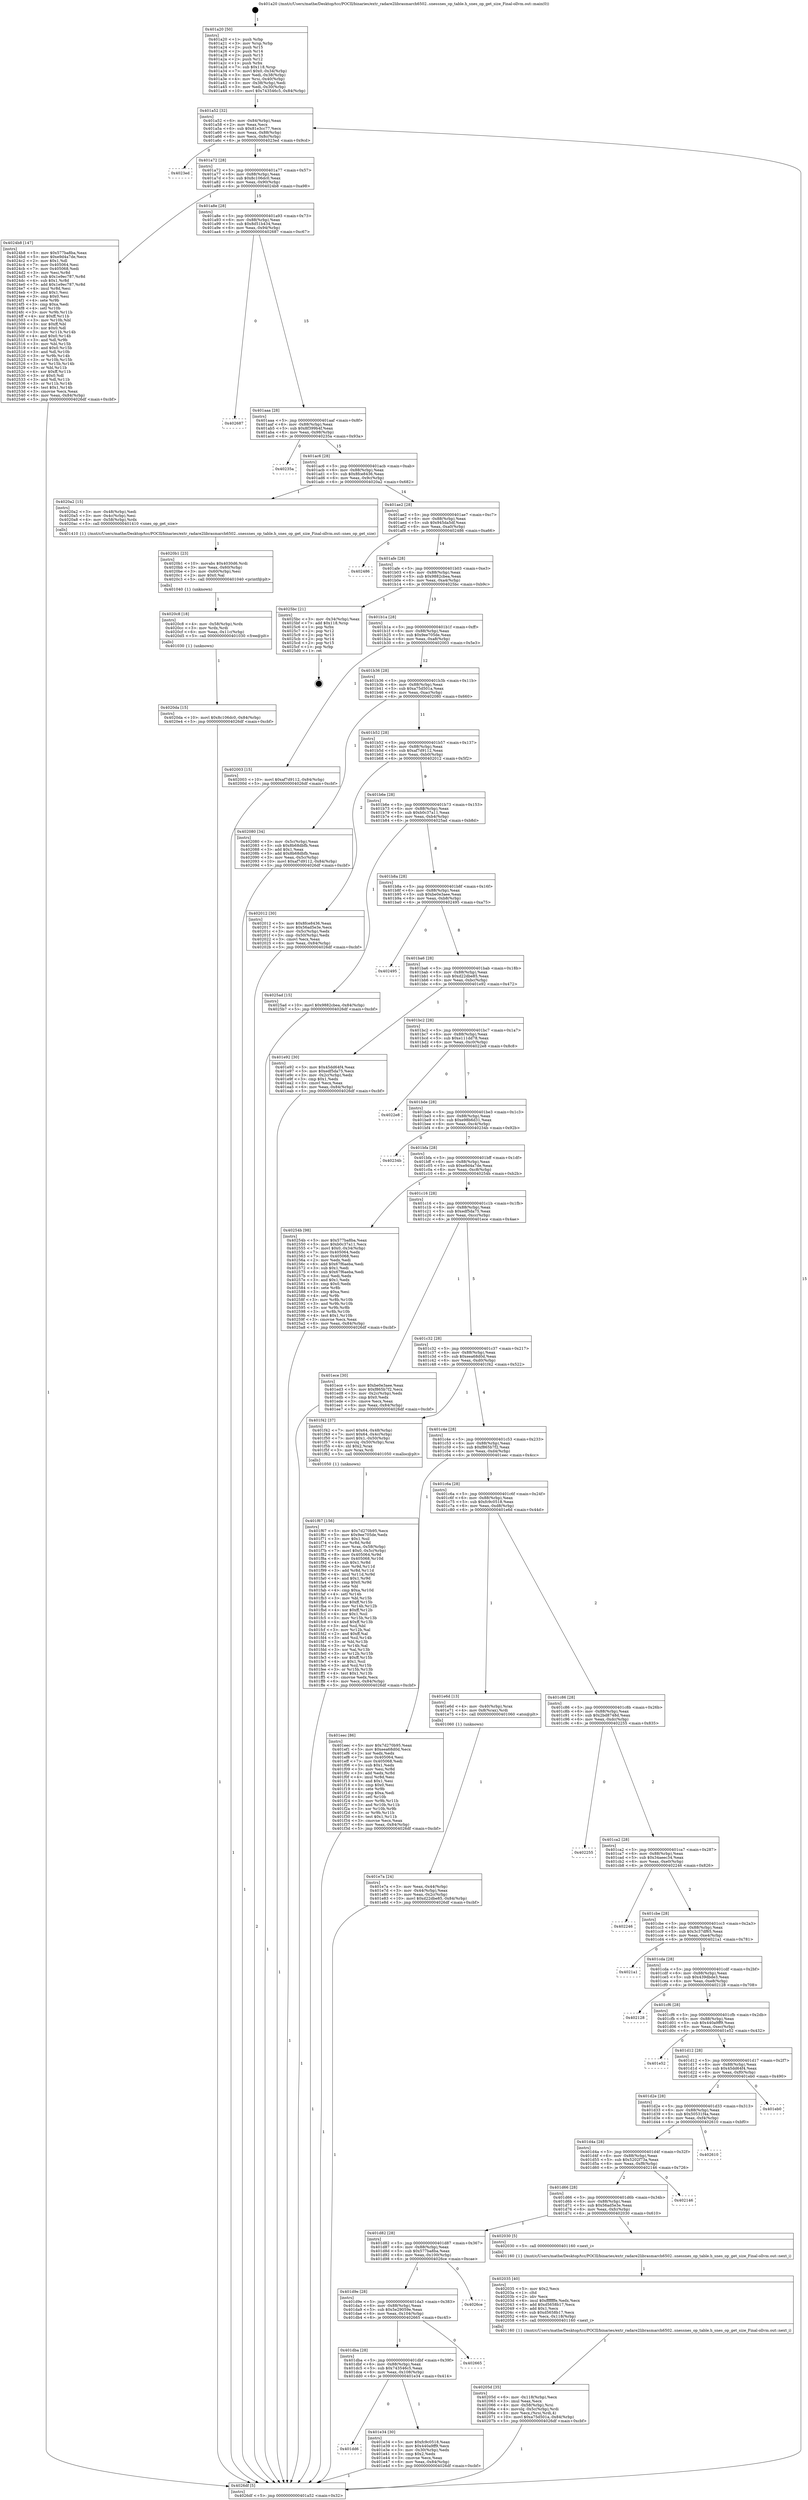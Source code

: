 digraph "0x401a20" {
  label = "0x401a20 (/mnt/c/Users/mathe/Desktop/tcc/POCII/binaries/extr_radare2librasmarch6502..snessnes_op_table.h_snes_op_get_size_Final-ollvm.out::main(0))"
  labelloc = "t"
  node[shape=record]

  Entry [label="",width=0.3,height=0.3,shape=circle,fillcolor=black,style=filled]
  "0x401a52" [label="{
     0x401a52 [32]\l
     | [instrs]\l
     &nbsp;&nbsp;0x401a52 \<+6\>: mov -0x84(%rbp),%eax\l
     &nbsp;&nbsp;0x401a58 \<+2\>: mov %eax,%ecx\l
     &nbsp;&nbsp;0x401a5a \<+6\>: sub $0x81e3cc77,%ecx\l
     &nbsp;&nbsp;0x401a60 \<+6\>: mov %eax,-0x88(%rbp)\l
     &nbsp;&nbsp;0x401a66 \<+6\>: mov %ecx,-0x8c(%rbp)\l
     &nbsp;&nbsp;0x401a6c \<+6\>: je 00000000004023ed \<main+0x9cd\>\l
  }"]
  "0x4023ed" [label="{
     0x4023ed\l
  }", style=dashed]
  "0x401a72" [label="{
     0x401a72 [28]\l
     | [instrs]\l
     &nbsp;&nbsp;0x401a72 \<+5\>: jmp 0000000000401a77 \<main+0x57\>\l
     &nbsp;&nbsp;0x401a77 \<+6\>: mov -0x88(%rbp),%eax\l
     &nbsp;&nbsp;0x401a7d \<+5\>: sub $0x8c106dc0,%eax\l
     &nbsp;&nbsp;0x401a82 \<+6\>: mov %eax,-0x90(%rbp)\l
     &nbsp;&nbsp;0x401a88 \<+6\>: je 00000000004024b8 \<main+0xa98\>\l
  }"]
  Exit [label="",width=0.3,height=0.3,shape=circle,fillcolor=black,style=filled,peripheries=2]
  "0x4024b8" [label="{
     0x4024b8 [147]\l
     | [instrs]\l
     &nbsp;&nbsp;0x4024b8 \<+5\>: mov $0x577ba8ba,%eax\l
     &nbsp;&nbsp;0x4024bd \<+5\>: mov $0xe9d4a7de,%ecx\l
     &nbsp;&nbsp;0x4024c2 \<+2\>: mov $0x1,%dl\l
     &nbsp;&nbsp;0x4024c4 \<+7\>: mov 0x405064,%esi\l
     &nbsp;&nbsp;0x4024cb \<+7\>: mov 0x405068,%edi\l
     &nbsp;&nbsp;0x4024d2 \<+3\>: mov %esi,%r8d\l
     &nbsp;&nbsp;0x4024d5 \<+7\>: sub $0x1e9ec787,%r8d\l
     &nbsp;&nbsp;0x4024dc \<+4\>: sub $0x1,%r8d\l
     &nbsp;&nbsp;0x4024e0 \<+7\>: add $0x1e9ec787,%r8d\l
     &nbsp;&nbsp;0x4024e7 \<+4\>: imul %r8d,%esi\l
     &nbsp;&nbsp;0x4024eb \<+3\>: and $0x1,%esi\l
     &nbsp;&nbsp;0x4024ee \<+3\>: cmp $0x0,%esi\l
     &nbsp;&nbsp;0x4024f1 \<+4\>: sete %r9b\l
     &nbsp;&nbsp;0x4024f5 \<+3\>: cmp $0xa,%edi\l
     &nbsp;&nbsp;0x4024f8 \<+4\>: setl %r10b\l
     &nbsp;&nbsp;0x4024fc \<+3\>: mov %r9b,%r11b\l
     &nbsp;&nbsp;0x4024ff \<+4\>: xor $0xff,%r11b\l
     &nbsp;&nbsp;0x402503 \<+3\>: mov %r10b,%bl\l
     &nbsp;&nbsp;0x402506 \<+3\>: xor $0xff,%bl\l
     &nbsp;&nbsp;0x402509 \<+3\>: xor $0x0,%dl\l
     &nbsp;&nbsp;0x40250c \<+3\>: mov %r11b,%r14b\l
     &nbsp;&nbsp;0x40250f \<+4\>: and $0x0,%r14b\l
     &nbsp;&nbsp;0x402513 \<+3\>: and %dl,%r9b\l
     &nbsp;&nbsp;0x402516 \<+3\>: mov %bl,%r15b\l
     &nbsp;&nbsp;0x402519 \<+4\>: and $0x0,%r15b\l
     &nbsp;&nbsp;0x40251d \<+3\>: and %dl,%r10b\l
     &nbsp;&nbsp;0x402520 \<+3\>: or %r9b,%r14b\l
     &nbsp;&nbsp;0x402523 \<+3\>: or %r10b,%r15b\l
     &nbsp;&nbsp;0x402526 \<+3\>: xor %r15b,%r14b\l
     &nbsp;&nbsp;0x402529 \<+3\>: or %bl,%r11b\l
     &nbsp;&nbsp;0x40252c \<+4\>: xor $0xff,%r11b\l
     &nbsp;&nbsp;0x402530 \<+3\>: or $0x0,%dl\l
     &nbsp;&nbsp;0x402533 \<+3\>: and %dl,%r11b\l
     &nbsp;&nbsp;0x402536 \<+3\>: or %r11b,%r14b\l
     &nbsp;&nbsp;0x402539 \<+4\>: test $0x1,%r14b\l
     &nbsp;&nbsp;0x40253d \<+3\>: cmovne %ecx,%eax\l
     &nbsp;&nbsp;0x402540 \<+6\>: mov %eax,-0x84(%rbp)\l
     &nbsp;&nbsp;0x402546 \<+5\>: jmp 00000000004026df \<main+0xcbf\>\l
  }"]
  "0x401a8e" [label="{
     0x401a8e [28]\l
     | [instrs]\l
     &nbsp;&nbsp;0x401a8e \<+5\>: jmp 0000000000401a93 \<main+0x73\>\l
     &nbsp;&nbsp;0x401a93 \<+6\>: mov -0x88(%rbp),%eax\l
     &nbsp;&nbsp;0x401a99 \<+5\>: sub $0x8d51b434,%eax\l
     &nbsp;&nbsp;0x401a9e \<+6\>: mov %eax,-0x94(%rbp)\l
     &nbsp;&nbsp;0x401aa4 \<+6\>: je 0000000000402687 \<main+0xc67\>\l
  }"]
  "0x4020da" [label="{
     0x4020da [15]\l
     | [instrs]\l
     &nbsp;&nbsp;0x4020da \<+10\>: movl $0x8c106dc0,-0x84(%rbp)\l
     &nbsp;&nbsp;0x4020e4 \<+5\>: jmp 00000000004026df \<main+0xcbf\>\l
  }"]
  "0x402687" [label="{
     0x402687\l
  }", style=dashed]
  "0x401aaa" [label="{
     0x401aaa [28]\l
     | [instrs]\l
     &nbsp;&nbsp;0x401aaa \<+5\>: jmp 0000000000401aaf \<main+0x8f\>\l
     &nbsp;&nbsp;0x401aaf \<+6\>: mov -0x88(%rbp),%eax\l
     &nbsp;&nbsp;0x401ab5 \<+5\>: sub $0x8f399b4f,%eax\l
     &nbsp;&nbsp;0x401aba \<+6\>: mov %eax,-0x98(%rbp)\l
     &nbsp;&nbsp;0x401ac0 \<+6\>: je 000000000040235a \<main+0x93a\>\l
  }"]
  "0x4020c8" [label="{
     0x4020c8 [18]\l
     | [instrs]\l
     &nbsp;&nbsp;0x4020c8 \<+4\>: mov -0x58(%rbp),%rdx\l
     &nbsp;&nbsp;0x4020cc \<+3\>: mov %rdx,%rdi\l
     &nbsp;&nbsp;0x4020cf \<+6\>: mov %eax,-0x11c(%rbp)\l
     &nbsp;&nbsp;0x4020d5 \<+5\>: call 0000000000401030 \<free@plt\>\l
     | [calls]\l
     &nbsp;&nbsp;0x401030 \{1\} (unknown)\l
  }"]
  "0x40235a" [label="{
     0x40235a\l
  }", style=dashed]
  "0x401ac6" [label="{
     0x401ac6 [28]\l
     | [instrs]\l
     &nbsp;&nbsp;0x401ac6 \<+5\>: jmp 0000000000401acb \<main+0xab\>\l
     &nbsp;&nbsp;0x401acb \<+6\>: mov -0x88(%rbp),%eax\l
     &nbsp;&nbsp;0x401ad1 \<+5\>: sub $0x8fce8436,%eax\l
     &nbsp;&nbsp;0x401ad6 \<+6\>: mov %eax,-0x9c(%rbp)\l
     &nbsp;&nbsp;0x401adc \<+6\>: je 00000000004020a2 \<main+0x682\>\l
  }"]
  "0x4020b1" [label="{
     0x4020b1 [23]\l
     | [instrs]\l
     &nbsp;&nbsp;0x4020b1 \<+10\>: movabs $0x4030d6,%rdi\l
     &nbsp;&nbsp;0x4020bb \<+3\>: mov %eax,-0x60(%rbp)\l
     &nbsp;&nbsp;0x4020be \<+3\>: mov -0x60(%rbp),%esi\l
     &nbsp;&nbsp;0x4020c1 \<+2\>: mov $0x0,%al\l
     &nbsp;&nbsp;0x4020c3 \<+5\>: call 0000000000401040 \<printf@plt\>\l
     | [calls]\l
     &nbsp;&nbsp;0x401040 \{1\} (unknown)\l
  }"]
  "0x4020a2" [label="{
     0x4020a2 [15]\l
     | [instrs]\l
     &nbsp;&nbsp;0x4020a2 \<+3\>: mov -0x48(%rbp),%edi\l
     &nbsp;&nbsp;0x4020a5 \<+3\>: mov -0x4c(%rbp),%esi\l
     &nbsp;&nbsp;0x4020a8 \<+4\>: mov -0x58(%rbp),%rdx\l
     &nbsp;&nbsp;0x4020ac \<+5\>: call 0000000000401410 \<snes_op_get_size\>\l
     | [calls]\l
     &nbsp;&nbsp;0x401410 \{1\} (/mnt/c/Users/mathe/Desktop/tcc/POCII/binaries/extr_radare2librasmarch6502..snessnes_op_table.h_snes_op_get_size_Final-ollvm.out::snes_op_get_size)\l
  }"]
  "0x401ae2" [label="{
     0x401ae2 [28]\l
     | [instrs]\l
     &nbsp;&nbsp;0x401ae2 \<+5\>: jmp 0000000000401ae7 \<main+0xc7\>\l
     &nbsp;&nbsp;0x401ae7 \<+6\>: mov -0x88(%rbp),%eax\l
     &nbsp;&nbsp;0x401aed \<+5\>: sub $0x945da5df,%eax\l
     &nbsp;&nbsp;0x401af2 \<+6\>: mov %eax,-0xa0(%rbp)\l
     &nbsp;&nbsp;0x401af8 \<+6\>: je 0000000000402486 \<main+0xa66\>\l
  }"]
  "0x40205d" [label="{
     0x40205d [35]\l
     | [instrs]\l
     &nbsp;&nbsp;0x40205d \<+6\>: mov -0x118(%rbp),%ecx\l
     &nbsp;&nbsp;0x402063 \<+3\>: imul %eax,%ecx\l
     &nbsp;&nbsp;0x402066 \<+4\>: mov -0x58(%rbp),%rsi\l
     &nbsp;&nbsp;0x40206a \<+4\>: movslq -0x5c(%rbp),%rdi\l
     &nbsp;&nbsp;0x40206e \<+3\>: mov %ecx,(%rsi,%rdi,4)\l
     &nbsp;&nbsp;0x402071 \<+10\>: movl $0xa75d501a,-0x84(%rbp)\l
     &nbsp;&nbsp;0x40207b \<+5\>: jmp 00000000004026df \<main+0xcbf\>\l
  }"]
  "0x402486" [label="{
     0x402486\l
  }", style=dashed]
  "0x401afe" [label="{
     0x401afe [28]\l
     | [instrs]\l
     &nbsp;&nbsp;0x401afe \<+5\>: jmp 0000000000401b03 \<main+0xe3\>\l
     &nbsp;&nbsp;0x401b03 \<+6\>: mov -0x88(%rbp),%eax\l
     &nbsp;&nbsp;0x401b09 \<+5\>: sub $0x9882cbea,%eax\l
     &nbsp;&nbsp;0x401b0e \<+6\>: mov %eax,-0xa4(%rbp)\l
     &nbsp;&nbsp;0x401b14 \<+6\>: je 00000000004025bc \<main+0xb9c\>\l
  }"]
  "0x402035" [label="{
     0x402035 [40]\l
     | [instrs]\l
     &nbsp;&nbsp;0x402035 \<+5\>: mov $0x2,%ecx\l
     &nbsp;&nbsp;0x40203a \<+1\>: cltd\l
     &nbsp;&nbsp;0x40203b \<+2\>: idiv %ecx\l
     &nbsp;&nbsp;0x40203d \<+6\>: imul $0xfffffffe,%edx,%ecx\l
     &nbsp;&nbsp;0x402043 \<+6\>: add $0xd5658b17,%ecx\l
     &nbsp;&nbsp;0x402049 \<+3\>: add $0x1,%ecx\l
     &nbsp;&nbsp;0x40204c \<+6\>: sub $0xd5658b17,%ecx\l
     &nbsp;&nbsp;0x402052 \<+6\>: mov %ecx,-0x118(%rbp)\l
     &nbsp;&nbsp;0x402058 \<+5\>: call 0000000000401160 \<next_i\>\l
     | [calls]\l
     &nbsp;&nbsp;0x401160 \{1\} (/mnt/c/Users/mathe/Desktop/tcc/POCII/binaries/extr_radare2librasmarch6502..snessnes_op_table.h_snes_op_get_size_Final-ollvm.out::next_i)\l
  }"]
  "0x4025bc" [label="{
     0x4025bc [21]\l
     | [instrs]\l
     &nbsp;&nbsp;0x4025bc \<+3\>: mov -0x34(%rbp),%eax\l
     &nbsp;&nbsp;0x4025bf \<+7\>: add $0x118,%rsp\l
     &nbsp;&nbsp;0x4025c6 \<+1\>: pop %rbx\l
     &nbsp;&nbsp;0x4025c7 \<+2\>: pop %r12\l
     &nbsp;&nbsp;0x4025c9 \<+2\>: pop %r13\l
     &nbsp;&nbsp;0x4025cb \<+2\>: pop %r14\l
     &nbsp;&nbsp;0x4025cd \<+2\>: pop %r15\l
     &nbsp;&nbsp;0x4025cf \<+1\>: pop %rbp\l
     &nbsp;&nbsp;0x4025d0 \<+1\>: ret\l
  }"]
  "0x401b1a" [label="{
     0x401b1a [28]\l
     | [instrs]\l
     &nbsp;&nbsp;0x401b1a \<+5\>: jmp 0000000000401b1f \<main+0xff\>\l
     &nbsp;&nbsp;0x401b1f \<+6\>: mov -0x88(%rbp),%eax\l
     &nbsp;&nbsp;0x401b25 \<+5\>: sub $0x9ee705de,%eax\l
     &nbsp;&nbsp;0x401b2a \<+6\>: mov %eax,-0xa8(%rbp)\l
     &nbsp;&nbsp;0x401b30 \<+6\>: je 0000000000402003 \<main+0x5e3\>\l
  }"]
  "0x401f67" [label="{
     0x401f67 [156]\l
     | [instrs]\l
     &nbsp;&nbsp;0x401f67 \<+5\>: mov $0x7d270b95,%ecx\l
     &nbsp;&nbsp;0x401f6c \<+5\>: mov $0x9ee705de,%edx\l
     &nbsp;&nbsp;0x401f71 \<+3\>: mov $0x1,%sil\l
     &nbsp;&nbsp;0x401f74 \<+3\>: xor %r8d,%r8d\l
     &nbsp;&nbsp;0x401f77 \<+4\>: mov %rax,-0x58(%rbp)\l
     &nbsp;&nbsp;0x401f7b \<+7\>: movl $0x0,-0x5c(%rbp)\l
     &nbsp;&nbsp;0x401f82 \<+8\>: mov 0x405064,%r9d\l
     &nbsp;&nbsp;0x401f8a \<+8\>: mov 0x405068,%r10d\l
     &nbsp;&nbsp;0x401f92 \<+4\>: sub $0x1,%r8d\l
     &nbsp;&nbsp;0x401f96 \<+3\>: mov %r9d,%r11d\l
     &nbsp;&nbsp;0x401f99 \<+3\>: add %r8d,%r11d\l
     &nbsp;&nbsp;0x401f9c \<+4\>: imul %r11d,%r9d\l
     &nbsp;&nbsp;0x401fa0 \<+4\>: and $0x1,%r9d\l
     &nbsp;&nbsp;0x401fa4 \<+4\>: cmp $0x0,%r9d\l
     &nbsp;&nbsp;0x401fa8 \<+3\>: sete %bl\l
     &nbsp;&nbsp;0x401fab \<+4\>: cmp $0xa,%r10d\l
     &nbsp;&nbsp;0x401faf \<+4\>: setl %r14b\l
     &nbsp;&nbsp;0x401fb3 \<+3\>: mov %bl,%r15b\l
     &nbsp;&nbsp;0x401fb6 \<+4\>: xor $0xff,%r15b\l
     &nbsp;&nbsp;0x401fba \<+3\>: mov %r14b,%r12b\l
     &nbsp;&nbsp;0x401fbd \<+4\>: xor $0xff,%r12b\l
     &nbsp;&nbsp;0x401fc1 \<+4\>: xor $0x1,%sil\l
     &nbsp;&nbsp;0x401fc5 \<+3\>: mov %r15b,%r13b\l
     &nbsp;&nbsp;0x401fc8 \<+4\>: and $0xff,%r13b\l
     &nbsp;&nbsp;0x401fcc \<+3\>: and %sil,%bl\l
     &nbsp;&nbsp;0x401fcf \<+3\>: mov %r12b,%al\l
     &nbsp;&nbsp;0x401fd2 \<+2\>: and $0xff,%al\l
     &nbsp;&nbsp;0x401fd4 \<+3\>: and %sil,%r14b\l
     &nbsp;&nbsp;0x401fd7 \<+3\>: or %bl,%r13b\l
     &nbsp;&nbsp;0x401fda \<+3\>: or %r14b,%al\l
     &nbsp;&nbsp;0x401fdd \<+3\>: xor %al,%r13b\l
     &nbsp;&nbsp;0x401fe0 \<+3\>: or %r12b,%r15b\l
     &nbsp;&nbsp;0x401fe3 \<+4\>: xor $0xff,%r15b\l
     &nbsp;&nbsp;0x401fe7 \<+4\>: or $0x1,%sil\l
     &nbsp;&nbsp;0x401feb \<+3\>: and %sil,%r15b\l
     &nbsp;&nbsp;0x401fee \<+3\>: or %r15b,%r13b\l
     &nbsp;&nbsp;0x401ff1 \<+4\>: test $0x1,%r13b\l
     &nbsp;&nbsp;0x401ff5 \<+3\>: cmovne %edx,%ecx\l
     &nbsp;&nbsp;0x401ff8 \<+6\>: mov %ecx,-0x84(%rbp)\l
     &nbsp;&nbsp;0x401ffe \<+5\>: jmp 00000000004026df \<main+0xcbf\>\l
  }"]
  "0x402003" [label="{
     0x402003 [15]\l
     | [instrs]\l
     &nbsp;&nbsp;0x402003 \<+10\>: movl $0xaf7d9112,-0x84(%rbp)\l
     &nbsp;&nbsp;0x40200d \<+5\>: jmp 00000000004026df \<main+0xcbf\>\l
  }"]
  "0x401b36" [label="{
     0x401b36 [28]\l
     | [instrs]\l
     &nbsp;&nbsp;0x401b36 \<+5\>: jmp 0000000000401b3b \<main+0x11b\>\l
     &nbsp;&nbsp;0x401b3b \<+6\>: mov -0x88(%rbp),%eax\l
     &nbsp;&nbsp;0x401b41 \<+5\>: sub $0xa75d501a,%eax\l
     &nbsp;&nbsp;0x401b46 \<+6\>: mov %eax,-0xac(%rbp)\l
     &nbsp;&nbsp;0x401b4c \<+6\>: je 0000000000402080 \<main+0x660\>\l
  }"]
  "0x401e7a" [label="{
     0x401e7a [24]\l
     | [instrs]\l
     &nbsp;&nbsp;0x401e7a \<+3\>: mov %eax,-0x44(%rbp)\l
     &nbsp;&nbsp;0x401e7d \<+3\>: mov -0x44(%rbp),%eax\l
     &nbsp;&nbsp;0x401e80 \<+3\>: mov %eax,-0x2c(%rbp)\l
     &nbsp;&nbsp;0x401e83 \<+10\>: movl $0xd22dbe85,-0x84(%rbp)\l
     &nbsp;&nbsp;0x401e8d \<+5\>: jmp 00000000004026df \<main+0xcbf\>\l
  }"]
  "0x402080" [label="{
     0x402080 [34]\l
     | [instrs]\l
     &nbsp;&nbsp;0x402080 \<+3\>: mov -0x5c(%rbp),%eax\l
     &nbsp;&nbsp;0x402083 \<+5\>: sub $0x8b68dbfb,%eax\l
     &nbsp;&nbsp;0x402088 \<+3\>: add $0x1,%eax\l
     &nbsp;&nbsp;0x40208b \<+5\>: add $0x8b68dbfb,%eax\l
     &nbsp;&nbsp;0x402090 \<+3\>: mov %eax,-0x5c(%rbp)\l
     &nbsp;&nbsp;0x402093 \<+10\>: movl $0xaf7d9112,-0x84(%rbp)\l
     &nbsp;&nbsp;0x40209d \<+5\>: jmp 00000000004026df \<main+0xcbf\>\l
  }"]
  "0x401b52" [label="{
     0x401b52 [28]\l
     | [instrs]\l
     &nbsp;&nbsp;0x401b52 \<+5\>: jmp 0000000000401b57 \<main+0x137\>\l
     &nbsp;&nbsp;0x401b57 \<+6\>: mov -0x88(%rbp),%eax\l
     &nbsp;&nbsp;0x401b5d \<+5\>: sub $0xaf7d9112,%eax\l
     &nbsp;&nbsp;0x401b62 \<+6\>: mov %eax,-0xb0(%rbp)\l
     &nbsp;&nbsp;0x401b68 \<+6\>: je 0000000000402012 \<main+0x5f2\>\l
  }"]
  "0x401a20" [label="{
     0x401a20 [50]\l
     | [instrs]\l
     &nbsp;&nbsp;0x401a20 \<+1\>: push %rbp\l
     &nbsp;&nbsp;0x401a21 \<+3\>: mov %rsp,%rbp\l
     &nbsp;&nbsp;0x401a24 \<+2\>: push %r15\l
     &nbsp;&nbsp;0x401a26 \<+2\>: push %r14\l
     &nbsp;&nbsp;0x401a28 \<+2\>: push %r13\l
     &nbsp;&nbsp;0x401a2a \<+2\>: push %r12\l
     &nbsp;&nbsp;0x401a2c \<+1\>: push %rbx\l
     &nbsp;&nbsp;0x401a2d \<+7\>: sub $0x118,%rsp\l
     &nbsp;&nbsp;0x401a34 \<+7\>: movl $0x0,-0x34(%rbp)\l
     &nbsp;&nbsp;0x401a3b \<+3\>: mov %edi,-0x38(%rbp)\l
     &nbsp;&nbsp;0x401a3e \<+4\>: mov %rsi,-0x40(%rbp)\l
     &nbsp;&nbsp;0x401a42 \<+3\>: mov -0x38(%rbp),%edi\l
     &nbsp;&nbsp;0x401a45 \<+3\>: mov %edi,-0x30(%rbp)\l
     &nbsp;&nbsp;0x401a48 \<+10\>: movl $0x743546c5,-0x84(%rbp)\l
  }"]
  "0x402012" [label="{
     0x402012 [30]\l
     | [instrs]\l
     &nbsp;&nbsp;0x402012 \<+5\>: mov $0x8fce8436,%eax\l
     &nbsp;&nbsp;0x402017 \<+5\>: mov $0x56ad5e3e,%ecx\l
     &nbsp;&nbsp;0x40201c \<+3\>: mov -0x5c(%rbp),%edx\l
     &nbsp;&nbsp;0x40201f \<+3\>: cmp -0x50(%rbp),%edx\l
     &nbsp;&nbsp;0x402022 \<+3\>: cmovl %ecx,%eax\l
     &nbsp;&nbsp;0x402025 \<+6\>: mov %eax,-0x84(%rbp)\l
     &nbsp;&nbsp;0x40202b \<+5\>: jmp 00000000004026df \<main+0xcbf\>\l
  }"]
  "0x401b6e" [label="{
     0x401b6e [28]\l
     | [instrs]\l
     &nbsp;&nbsp;0x401b6e \<+5\>: jmp 0000000000401b73 \<main+0x153\>\l
     &nbsp;&nbsp;0x401b73 \<+6\>: mov -0x88(%rbp),%eax\l
     &nbsp;&nbsp;0x401b79 \<+5\>: sub $0xb0c37a11,%eax\l
     &nbsp;&nbsp;0x401b7e \<+6\>: mov %eax,-0xb4(%rbp)\l
     &nbsp;&nbsp;0x401b84 \<+6\>: je 00000000004025ad \<main+0xb8d\>\l
  }"]
  "0x4026df" [label="{
     0x4026df [5]\l
     | [instrs]\l
     &nbsp;&nbsp;0x4026df \<+5\>: jmp 0000000000401a52 \<main+0x32\>\l
  }"]
  "0x4025ad" [label="{
     0x4025ad [15]\l
     | [instrs]\l
     &nbsp;&nbsp;0x4025ad \<+10\>: movl $0x9882cbea,-0x84(%rbp)\l
     &nbsp;&nbsp;0x4025b7 \<+5\>: jmp 00000000004026df \<main+0xcbf\>\l
  }"]
  "0x401b8a" [label="{
     0x401b8a [28]\l
     | [instrs]\l
     &nbsp;&nbsp;0x401b8a \<+5\>: jmp 0000000000401b8f \<main+0x16f\>\l
     &nbsp;&nbsp;0x401b8f \<+6\>: mov -0x88(%rbp),%eax\l
     &nbsp;&nbsp;0x401b95 \<+5\>: sub $0xbe0e3aee,%eax\l
     &nbsp;&nbsp;0x401b9a \<+6\>: mov %eax,-0xb8(%rbp)\l
     &nbsp;&nbsp;0x401ba0 \<+6\>: je 0000000000402495 \<main+0xa75\>\l
  }"]
  "0x401dd6" [label="{
     0x401dd6\l
  }", style=dashed]
  "0x402495" [label="{
     0x402495\l
  }", style=dashed]
  "0x401ba6" [label="{
     0x401ba6 [28]\l
     | [instrs]\l
     &nbsp;&nbsp;0x401ba6 \<+5\>: jmp 0000000000401bab \<main+0x18b\>\l
     &nbsp;&nbsp;0x401bab \<+6\>: mov -0x88(%rbp),%eax\l
     &nbsp;&nbsp;0x401bb1 \<+5\>: sub $0xd22dbe85,%eax\l
     &nbsp;&nbsp;0x401bb6 \<+6\>: mov %eax,-0xbc(%rbp)\l
     &nbsp;&nbsp;0x401bbc \<+6\>: je 0000000000401e92 \<main+0x472\>\l
  }"]
  "0x401e34" [label="{
     0x401e34 [30]\l
     | [instrs]\l
     &nbsp;&nbsp;0x401e34 \<+5\>: mov $0xfc9c0518,%eax\l
     &nbsp;&nbsp;0x401e39 \<+5\>: mov $0x440a9ff9,%ecx\l
     &nbsp;&nbsp;0x401e3e \<+3\>: mov -0x30(%rbp),%edx\l
     &nbsp;&nbsp;0x401e41 \<+3\>: cmp $0x2,%edx\l
     &nbsp;&nbsp;0x401e44 \<+3\>: cmovne %ecx,%eax\l
     &nbsp;&nbsp;0x401e47 \<+6\>: mov %eax,-0x84(%rbp)\l
     &nbsp;&nbsp;0x401e4d \<+5\>: jmp 00000000004026df \<main+0xcbf\>\l
  }"]
  "0x401e92" [label="{
     0x401e92 [30]\l
     | [instrs]\l
     &nbsp;&nbsp;0x401e92 \<+5\>: mov $0x45dd64f4,%eax\l
     &nbsp;&nbsp;0x401e97 \<+5\>: mov $0xedf5da75,%ecx\l
     &nbsp;&nbsp;0x401e9c \<+3\>: mov -0x2c(%rbp),%edx\l
     &nbsp;&nbsp;0x401e9f \<+3\>: cmp $0x1,%edx\l
     &nbsp;&nbsp;0x401ea2 \<+3\>: cmovl %ecx,%eax\l
     &nbsp;&nbsp;0x401ea5 \<+6\>: mov %eax,-0x84(%rbp)\l
     &nbsp;&nbsp;0x401eab \<+5\>: jmp 00000000004026df \<main+0xcbf\>\l
  }"]
  "0x401bc2" [label="{
     0x401bc2 [28]\l
     | [instrs]\l
     &nbsp;&nbsp;0x401bc2 \<+5\>: jmp 0000000000401bc7 \<main+0x1a7\>\l
     &nbsp;&nbsp;0x401bc7 \<+6\>: mov -0x88(%rbp),%eax\l
     &nbsp;&nbsp;0x401bcd \<+5\>: sub $0xe111dd78,%eax\l
     &nbsp;&nbsp;0x401bd2 \<+6\>: mov %eax,-0xc0(%rbp)\l
     &nbsp;&nbsp;0x401bd8 \<+6\>: je 00000000004022e8 \<main+0x8c8\>\l
  }"]
  "0x401dba" [label="{
     0x401dba [28]\l
     | [instrs]\l
     &nbsp;&nbsp;0x401dba \<+5\>: jmp 0000000000401dbf \<main+0x39f\>\l
     &nbsp;&nbsp;0x401dbf \<+6\>: mov -0x88(%rbp),%eax\l
     &nbsp;&nbsp;0x401dc5 \<+5\>: sub $0x743546c5,%eax\l
     &nbsp;&nbsp;0x401dca \<+6\>: mov %eax,-0x108(%rbp)\l
     &nbsp;&nbsp;0x401dd0 \<+6\>: je 0000000000401e34 \<main+0x414\>\l
  }"]
  "0x4022e8" [label="{
     0x4022e8\l
  }", style=dashed]
  "0x401bde" [label="{
     0x401bde [28]\l
     | [instrs]\l
     &nbsp;&nbsp;0x401bde \<+5\>: jmp 0000000000401be3 \<main+0x1c3\>\l
     &nbsp;&nbsp;0x401be3 \<+6\>: mov -0x88(%rbp),%eax\l
     &nbsp;&nbsp;0x401be9 \<+5\>: sub $0xe98b6d31,%eax\l
     &nbsp;&nbsp;0x401bee \<+6\>: mov %eax,-0xc4(%rbp)\l
     &nbsp;&nbsp;0x401bf4 \<+6\>: je 000000000040234b \<main+0x92b\>\l
  }"]
  "0x402665" [label="{
     0x402665\l
  }", style=dashed]
  "0x40234b" [label="{
     0x40234b\l
  }", style=dashed]
  "0x401bfa" [label="{
     0x401bfa [28]\l
     | [instrs]\l
     &nbsp;&nbsp;0x401bfa \<+5\>: jmp 0000000000401bff \<main+0x1df\>\l
     &nbsp;&nbsp;0x401bff \<+6\>: mov -0x88(%rbp),%eax\l
     &nbsp;&nbsp;0x401c05 \<+5\>: sub $0xe9d4a7de,%eax\l
     &nbsp;&nbsp;0x401c0a \<+6\>: mov %eax,-0xc8(%rbp)\l
     &nbsp;&nbsp;0x401c10 \<+6\>: je 000000000040254b \<main+0xb2b\>\l
  }"]
  "0x401d9e" [label="{
     0x401d9e [28]\l
     | [instrs]\l
     &nbsp;&nbsp;0x401d9e \<+5\>: jmp 0000000000401da3 \<main+0x383\>\l
     &nbsp;&nbsp;0x401da3 \<+6\>: mov -0x88(%rbp),%eax\l
     &nbsp;&nbsp;0x401da9 \<+5\>: sub $0x5e29059e,%eax\l
     &nbsp;&nbsp;0x401dae \<+6\>: mov %eax,-0x104(%rbp)\l
     &nbsp;&nbsp;0x401db4 \<+6\>: je 0000000000402665 \<main+0xc45\>\l
  }"]
  "0x40254b" [label="{
     0x40254b [98]\l
     | [instrs]\l
     &nbsp;&nbsp;0x40254b \<+5\>: mov $0x577ba8ba,%eax\l
     &nbsp;&nbsp;0x402550 \<+5\>: mov $0xb0c37a11,%ecx\l
     &nbsp;&nbsp;0x402555 \<+7\>: movl $0x0,-0x34(%rbp)\l
     &nbsp;&nbsp;0x40255c \<+7\>: mov 0x405064,%edx\l
     &nbsp;&nbsp;0x402563 \<+7\>: mov 0x405068,%esi\l
     &nbsp;&nbsp;0x40256a \<+2\>: mov %edx,%edi\l
     &nbsp;&nbsp;0x40256c \<+6\>: add $0x67f6aeba,%edi\l
     &nbsp;&nbsp;0x402572 \<+3\>: sub $0x1,%edi\l
     &nbsp;&nbsp;0x402575 \<+6\>: sub $0x67f6aeba,%edi\l
     &nbsp;&nbsp;0x40257b \<+3\>: imul %edi,%edx\l
     &nbsp;&nbsp;0x40257e \<+3\>: and $0x1,%edx\l
     &nbsp;&nbsp;0x402581 \<+3\>: cmp $0x0,%edx\l
     &nbsp;&nbsp;0x402584 \<+4\>: sete %r8b\l
     &nbsp;&nbsp;0x402588 \<+3\>: cmp $0xa,%esi\l
     &nbsp;&nbsp;0x40258b \<+4\>: setl %r9b\l
     &nbsp;&nbsp;0x40258f \<+3\>: mov %r8b,%r10b\l
     &nbsp;&nbsp;0x402592 \<+3\>: and %r9b,%r10b\l
     &nbsp;&nbsp;0x402595 \<+3\>: xor %r9b,%r8b\l
     &nbsp;&nbsp;0x402598 \<+3\>: or %r8b,%r10b\l
     &nbsp;&nbsp;0x40259b \<+4\>: test $0x1,%r10b\l
     &nbsp;&nbsp;0x40259f \<+3\>: cmovne %ecx,%eax\l
     &nbsp;&nbsp;0x4025a2 \<+6\>: mov %eax,-0x84(%rbp)\l
     &nbsp;&nbsp;0x4025a8 \<+5\>: jmp 00000000004026df \<main+0xcbf\>\l
  }"]
  "0x401c16" [label="{
     0x401c16 [28]\l
     | [instrs]\l
     &nbsp;&nbsp;0x401c16 \<+5\>: jmp 0000000000401c1b \<main+0x1fb\>\l
     &nbsp;&nbsp;0x401c1b \<+6\>: mov -0x88(%rbp),%eax\l
     &nbsp;&nbsp;0x401c21 \<+5\>: sub $0xedf5da75,%eax\l
     &nbsp;&nbsp;0x401c26 \<+6\>: mov %eax,-0xcc(%rbp)\l
     &nbsp;&nbsp;0x401c2c \<+6\>: je 0000000000401ece \<main+0x4ae\>\l
  }"]
  "0x4026ce" [label="{
     0x4026ce\l
  }", style=dashed]
  "0x401ece" [label="{
     0x401ece [30]\l
     | [instrs]\l
     &nbsp;&nbsp;0x401ece \<+5\>: mov $0xbe0e3aee,%eax\l
     &nbsp;&nbsp;0x401ed3 \<+5\>: mov $0xf865b7f2,%ecx\l
     &nbsp;&nbsp;0x401ed8 \<+3\>: mov -0x2c(%rbp),%edx\l
     &nbsp;&nbsp;0x401edb \<+3\>: cmp $0x0,%edx\l
     &nbsp;&nbsp;0x401ede \<+3\>: cmove %ecx,%eax\l
     &nbsp;&nbsp;0x401ee1 \<+6\>: mov %eax,-0x84(%rbp)\l
     &nbsp;&nbsp;0x401ee7 \<+5\>: jmp 00000000004026df \<main+0xcbf\>\l
  }"]
  "0x401c32" [label="{
     0x401c32 [28]\l
     | [instrs]\l
     &nbsp;&nbsp;0x401c32 \<+5\>: jmp 0000000000401c37 \<main+0x217\>\l
     &nbsp;&nbsp;0x401c37 \<+6\>: mov -0x88(%rbp),%eax\l
     &nbsp;&nbsp;0x401c3d \<+5\>: sub $0xeea68d0d,%eax\l
     &nbsp;&nbsp;0x401c42 \<+6\>: mov %eax,-0xd0(%rbp)\l
     &nbsp;&nbsp;0x401c48 \<+6\>: je 0000000000401f42 \<main+0x522\>\l
  }"]
  "0x401d82" [label="{
     0x401d82 [28]\l
     | [instrs]\l
     &nbsp;&nbsp;0x401d82 \<+5\>: jmp 0000000000401d87 \<main+0x367\>\l
     &nbsp;&nbsp;0x401d87 \<+6\>: mov -0x88(%rbp),%eax\l
     &nbsp;&nbsp;0x401d8d \<+5\>: sub $0x577ba8ba,%eax\l
     &nbsp;&nbsp;0x401d92 \<+6\>: mov %eax,-0x100(%rbp)\l
     &nbsp;&nbsp;0x401d98 \<+6\>: je 00000000004026ce \<main+0xcae\>\l
  }"]
  "0x401f42" [label="{
     0x401f42 [37]\l
     | [instrs]\l
     &nbsp;&nbsp;0x401f42 \<+7\>: movl $0x64,-0x48(%rbp)\l
     &nbsp;&nbsp;0x401f49 \<+7\>: movl $0x64,-0x4c(%rbp)\l
     &nbsp;&nbsp;0x401f50 \<+7\>: movl $0x1,-0x50(%rbp)\l
     &nbsp;&nbsp;0x401f57 \<+4\>: movslq -0x50(%rbp),%rax\l
     &nbsp;&nbsp;0x401f5b \<+4\>: shl $0x2,%rax\l
     &nbsp;&nbsp;0x401f5f \<+3\>: mov %rax,%rdi\l
     &nbsp;&nbsp;0x401f62 \<+5\>: call 0000000000401050 \<malloc@plt\>\l
     | [calls]\l
     &nbsp;&nbsp;0x401050 \{1\} (unknown)\l
  }"]
  "0x401c4e" [label="{
     0x401c4e [28]\l
     | [instrs]\l
     &nbsp;&nbsp;0x401c4e \<+5\>: jmp 0000000000401c53 \<main+0x233\>\l
     &nbsp;&nbsp;0x401c53 \<+6\>: mov -0x88(%rbp),%eax\l
     &nbsp;&nbsp;0x401c59 \<+5\>: sub $0xf865b7f2,%eax\l
     &nbsp;&nbsp;0x401c5e \<+6\>: mov %eax,-0xd4(%rbp)\l
     &nbsp;&nbsp;0x401c64 \<+6\>: je 0000000000401eec \<main+0x4cc\>\l
  }"]
  "0x402030" [label="{
     0x402030 [5]\l
     | [instrs]\l
     &nbsp;&nbsp;0x402030 \<+5\>: call 0000000000401160 \<next_i\>\l
     | [calls]\l
     &nbsp;&nbsp;0x401160 \{1\} (/mnt/c/Users/mathe/Desktop/tcc/POCII/binaries/extr_radare2librasmarch6502..snessnes_op_table.h_snes_op_get_size_Final-ollvm.out::next_i)\l
  }"]
  "0x401eec" [label="{
     0x401eec [86]\l
     | [instrs]\l
     &nbsp;&nbsp;0x401eec \<+5\>: mov $0x7d270b95,%eax\l
     &nbsp;&nbsp;0x401ef1 \<+5\>: mov $0xeea68d0d,%ecx\l
     &nbsp;&nbsp;0x401ef6 \<+2\>: xor %edx,%edx\l
     &nbsp;&nbsp;0x401ef8 \<+7\>: mov 0x405064,%esi\l
     &nbsp;&nbsp;0x401eff \<+7\>: mov 0x405068,%edi\l
     &nbsp;&nbsp;0x401f06 \<+3\>: sub $0x1,%edx\l
     &nbsp;&nbsp;0x401f09 \<+3\>: mov %esi,%r8d\l
     &nbsp;&nbsp;0x401f0c \<+3\>: add %edx,%r8d\l
     &nbsp;&nbsp;0x401f0f \<+4\>: imul %r8d,%esi\l
     &nbsp;&nbsp;0x401f13 \<+3\>: and $0x1,%esi\l
     &nbsp;&nbsp;0x401f16 \<+3\>: cmp $0x0,%esi\l
     &nbsp;&nbsp;0x401f19 \<+4\>: sete %r9b\l
     &nbsp;&nbsp;0x401f1d \<+3\>: cmp $0xa,%edi\l
     &nbsp;&nbsp;0x401f20 \<+4\>: setl %r10b\l
     &nbsp;&nbsp;0x401f24 \<+3\>: mov %r9b,%r11b\l
     &nbsp;&nbsp;0x401f27 \<+3\>: and %r10b,%r11b\l
     &nbsp;&nbsp;0x401f2a \<+3\>: xor %r10b,%r9b\l
     &nbsp;&nbsp;0x401f2d \<+3\>: or %r9b,%r11b\l
     &nbsp;&nbsp;0x401f30 \<+4\>: test $0x1,%r11b\l
     &nbsp;&nbsp;0x401f34 \<+3\>: cmovne %ecx,%eax\l
     &nbsp;&nbsp;0x401f37 \<+6\>: mov %eax,-0x84(%rbp)\l
     &nbsp;&nbsp;0x401f3d \<+5\>: jmp 00000000004026df \<main+0xcbf\>\l
  }"]
  "0x401c6a" [label="{
     0x401c6a [28]\l
     | [instrs]\l
     &nbsp;&nbsp;0x401c6a \<+5\>: jmp 0000000000401c6f \<main+0x24f\>\l
     &nbsp;&nbsp;0x401c6f \<+6\>: mov -0x88(%rbp),%eax\l
     &nbsp;&nbsp;0x401c75 \<+5\>: sub $0xfc9c0518,%eax\l
     &nbsp;&nbsp;0x401c7a \<+6\>: mov %eax,-0xd8(%rbp)\l
     &nbsp;&nbsp;0x401c80 \<+6\>: je 0000000000401e6d \<main+0x44d\>\l
  }"]
  "0x401d66" [label="{
     0x401d66 [28]\l
     | [instrs]\l
     &nbsp;&nbsp;0x401d66 \<+5\>: jmp 0000000000401d6b \<main+0x34b\>\l
     &nbsp;&nbsp;0x401d6b \<+6\>: mov -0x88(%rbp),%eax\l
     &nbsp;&nbsp;0x401d71 \<+5\>: sub $0x56ad5e3e,%eax\l
     &nbsp;&nbsp;0x401d76 \<+6\>: mov %eax,-0xfc(%rbp)\l
     &nbsp;&nbsp;0x401d7c \<+6\>: je 0000000000402030 \<main+0x610\>\l
  }"]
  "0x401e6d" [label="{
     0x401e6d [13]\l
     | [instrs]\l
     &nbsp;&nbsp;0x401e6d \<+4\>: mov -0x40(%rbp),%rax\l
     &nbsp;&nbsp;0x401e71 \<+4\>: mov 0x8(%rax),%rdi\l
     &nbsp;&nbsp;0x401e75 \<+5\>: call 0000000000401060 \<atoi@plt\>\l
     | [calls]\l
     &nbsp;&nbsp;0x401060 \{1\} (unknown)\l
  }"]
  "0x401c86" [label="{
     0x401c86 [28]\l
     | [instrs]\l
     &nbsp;&nbsp;0x401c86 \<+5\>: jmp 0000000000401c8b \<main+0x26b\>\l
     &nbsp;&nbsp;0x401c8b \<+6\>: mov -0x88(%rbp),%eax\l
     &nbsp;&nbsp;0x401c91 \<+5\>: sub $0x2bd8748d,%eax\l
     &nbsp;&nbsp;0x401c96 \<+6\>: mov %eax,-0xdc(%rbp)\l
     &nbsp;&nbsp;0x401c9c \<+6\>: je 0000000000402255 \<main+0x835\>\l
  }"]
  "0x402146" [label="{
     0x402146\l
  }", style=dashed]
  "0x402255" [label="{
     0x402255\l
  }", style=dashed]
  "0x401ca2" [label="{
     0x401ca2 [28]\l
     | [instrs]\l
     &nbsp;&nbsp;0x401ca2 \<+5\>: jmp 0000000000401ca7 \<main+0x287\>\l
     &nbsp;&nbsp;0x401ca7 \<+6\>: mov -0x88(%rbp),%eax\l
     &nbsp;&nbsp;0x401cad \<+5\>: sub $0x34aeec34,%eax\l
     &nbsp;&nbsp;0x401cb2 \<+6\>: mov %eax,-0xe0(%rbp)\l
     &nbsp;&nbsp;0x401cb8 \<+6\>: je 0000000000402246 \<main+0x826\>\l
  }"]
  "0x401d4a" [label="{
     0x401d4a [28]\l
     | [instrs]\l
     &nbsp;&nbsp;0x401d4a \<+5\>: jmp 0000000000401d4f \<main+0x32f\>\l
     &nbsp;&nbsp;0x401d4f \<+6\>: mov -0x88(%rbp),%eax\l
     &nbsp;&nbsp;0x401d55 \<+5\>: sub $0x5202f73a,%eax\l
     &nbsp;&nbsp;0x401d5a \<+6\>: mov %eax,-0xf8(%rbp)\l
     &nbsp;&nbsp;0x401d60 \<+6\>: je 0000000000402146 \<main+0x726\>\l
  }"]
  "0x402246" [label="{
     0x402246\l
  }", style=dashed]
  "0x401cbe" [label="{
     0x401cbe [28]\l
     | [instrs]\l
     &nbsp;&nbsp;0x401cbe \<+5\>: jmp 0000000000401cc3 \<main+0x2a3\>\l
     &nbsp;&nbsp;0x401cc3 \<+6\>: mov -0x88(%rbp),%eax\l
     &nbsp;&nbsp;0x401cc9 \<+5\>: sub $0x3c37df65,%eax\l
     &nbsp;&nbsp;0x401cce \<+6\>: mov %eax,-0xe4(%rbp)\l
     &nbsp;&nbsp;0x401cd4 \<+6\>: je 00000000004021a1 \<main+0x781\>\l
  }"]
  "0x402610" [label="{
     0x402610\l
  }", style=dashed]
  "0x4021a1" [label="{
     0x4021a1\l
  }", style=dashed]
  "0x401cda" [label="{
     0x401cda [28]\l
     | [instrs]\l
     &nbsp;&nbsp;0x401cda \<+5\>: jmp 0000000000401cdf \<main+0x2bf\>\l
     &nbsp;&nbsp;0x401cdf \<+6\>: mov -0x88(%rbp),%eax\l
     &nbsp;&nbsp;0x401ce5 \<+5\>: sub $0x439dbde3,%eax\l
     &nbsp;&nbsp;0x401cea \<+6\>: mov %eax,-0xe8(%rbp)\l
     &nbsp;&nbsp;0x401cf0 \<+6\>: je 0000000000402128 \<main+0x708\>\l
  }"]
  "0x401d2e" [label="{
     0x401d2e [28]\l
     | [instrs]\l
     &nbsp;&nbsp;0x401d2e \<+5\>: jmp 0000000000401d33 \<main+0x313\>\l
     &nbsp;&nbsp;0x401d33 \<+6\>: mov -0x88(%rbp),%eax\l
     &nbsp;&nbsp;0x401d39 \<+5\>: sub $0x50531f4a,%eax\l
     &nbsp;&nbsp;0x401d3e \<+6\>: mov %eax,-0xf4(%rbp)\l
     &nbsp;&nbsp;0x401d44 \<+6\>: je 0000000000402610 \<main+0xbf0\>\l
  }"]
  "0x402128" [label="{
     0x402128\l
  }", style=dashed]
  "0x401cf6" [label="{
     0x401cf6 [28]\l
     | [instrs]\l
     &nbsp;&nbsp;0x401cf6 \<+5\>: jmp 0000000000401cfb \<main+0x2db\>\l
     &nbsp;&nbsp;0x401cfb \<+6\>: mov -0x88(%rbp),%eax\l
     &nbsp;&nbsp;0x401d01 \<+5\>: sub $0x440a9ff9,%eax\l
     &nbsp;&nbsp;0x401d06 \<+6\>: mov %eax,-0xec(%rbp)\l
     &nbsp;&nbsp;0x401d0c \<+6\>: je 0000000000401e52 \<main+0x432\>\l
  }"]
  "0x401eb0" [label="{
     0x401eb0\l
  }", style=dashed]
  "0x401e52" [label="{
     0x401e52\l
  }", style=dashed]
  "0x401d12" [label="{
     0x401d12 [28]\l
     | [instrs]\l
     &nbsp;&nbsp;0x401d12 \<+5\>: jmp 0000000000401d17 \<main+0x2f7\>\l
     &nbsp;&nbsp;0x401d17 \<+6\>: mov -0x88(%rbp),%eax\l
     &nbsp;&nbsp;0x401d1d \<+5\>: sub $0x45dd64f4,%eax\l
     &nbsp;&nbsp;0x401d22 \<+6\>: mov %eax,-0xf0(%rbp)\l
     &nbsp;&nbsp;0x401d28 \<+6\>: je 0000000000401eb0 \<main+0x490\>\l
  }"]
  Entry -> "0x401a20" [label=" 1"]
  "0x401a52" -> "0x4023ed" [label=" 0"]
  "0x401a52" -> "0x401a72" [label=" 16"]
  "0x4025bc" -> Exit [label=" 1"]
  "0x401a72" -> "0x4024b8" [label=" 1"]
  "0x401a72" -> "0x401a8e" [label=" 15"]
  "0x4025ad" -> "0x4026df" [label=" 1"]
  "0x401a8e" -> "0x402687" [label=" 0"]
  "0x401a8e" -> "0x401aaa" [label=" 15"]
  "0x40254b" -> "0x4026df" [label=" 1"]
  "0x401aaa" -> "0x40235a" [label=" 0"]
  "0x401aaa" -> "0x401ac6" [label=" 15"]
  "0x4024b8" -> "0x4026df" [label=" 1"]
  "0x401ac6" -> "0x4020a2" [label=" 1"]
  "0x401ac6" -> "0x401ae2" [label=" 14"]
  "0x4020da" -> "0x4026df" [label=" 1"]
  "0x401ae2" -> "0x402486" [label=" 0"]
  "0x401ae2" -> "0x401afe" [label=" 14"]
  "0x4020c8" -> "0x4020da" [label=" 1"]
  "0x401afe" -> "0x4025bc" [label=" 1"]
  "0x401afe" -> "0x401b1a" [label=" 13"]
  "0x4020b1" -> "0x4020c8" [label=" 1"]
  "0x401b1a" -> "0x402003" [label=" 1"]
  "0x401b1a" -> "0x401b36" [label=" 12"]
  "0x4020a2" -> "0x4020b1" [label=" 1"]
  "0x401b36" -> "0x402080" [label=" 1"]
  "0x401b36" -> "0x401b52" [label=" 11"]
  "0x402080" -> "0x4026df" [label=" 1"]
  "0x401b52" -> "0x402012" [label=" 2"]
  "0x401b52" -> "0x401b6e" [label=" 9"]
  "0x40205d" -> "0x4026df" [label=" 1"]
  "0x401b6e" -> "0x4025ad" [label=" 1"]
  "0x401b6e" -> "0x401b8a" [label=" 8"]
  "0x402035" -> "0x40205d" [label=" 1"]
  "0x401b8a" -> "0x402495" [label=" 0"]
  "0x401b8a" -> "0x401ba6" [label=" 8"]
  "0x402030" -> "0x402035" [label=" 1"]
  "0x401ba6" -> "0x401e92" [label=" 1"]
  "0x401ba6" -> "0x401bc2" [label=" 7"]
  "0x402012" -> "0x4026df" [label=" 2"]
  "0x401bc2" -> "0x4022e8" [label=" 0"]
  "0x401bc2" -> "0x401bde" [label=" 7"]
  "0x401f67" -> "0x4026df" [label=" 1"]
  "0x401bde" -> "0x40234b" [label=" 0"]
  "0x401bde" -> "0x401bfa" [label=" 7"]
  "0x401f42" -> "0x401f67" [label=" 1"]
  "0x401bfa" -> "0x40254b" [label=" 1"]
  "0x401bfa" -> "0x401c16" [label=" 6"]
  "0x401ece" -> "0x4026df" [label=" 1"]
  "0x401c16" -> "0x401ece" [label=" 1"]
  "0x401c16" -> "0x401c32" [label=" 5"]
  "0x401e92" -> "0x4026df" [label=" 1"]
  "0x401c32" -> "0x401f42" [label=" 1"]
  "0x401c32" -> "0x401c4e" [label=" 4"]
  "0x401e6d" -> "0x401e7a" [label=" 1"]
  "0x401c4e" -> "0x401eec" [label=" 1"]
  "0x401c4e" -> "0x401c6a" [label=" 3"]
  "0x4026df" -> "0x401a52" [label=" 15"]
  "0x401c6a" -> "0x401e6d" [label=" 1"]
  "0x401c6a" -> "0x401c86" [label=" 2"]
  "0x401e34" -> "0x4026df" [label=" 1"]
  "0x401c86" -> "0x402255" [label=" 0"]
  "0x401c86" -> "0x401ca2" [label=" 2"]
  "0x401dba" -> "0x401dd6" [label=" 0"]
  "0x401ca2" -> "0x402246" [label=" 0"]
  "0x401ca2" -> "0x401cbe" [label=" 2"]
  "0x402003" -> "0x4026df" [label=" 1"]
  "0x401cbe" -> "0x4021a1" [label=" 0"]
  "0x401cbe" -> "0x401cda" [label=" 2"]
  "0x401d9e" -> "0x401dba" [label=" 1"]
  "0x401cda" -> "0x402128" [label=" 0"]
  "0x401cda" -> "0x401cf6" [label=" 2"]
  "0x401eec" -> "0x4026df" [label=" 1"]
  "0x401cf6" -> "0x401e52" [label=" 0"]
  "0x401cf6" -> "0x401d12" [label=" 2"]
  "0x401d82" -> "0x401d9e" [label=" 1"]
  "0x401d12" -> "0x401eb0" [label=" 0"]
  "0x401d12" -> "0x401d2e" [label=" 2"]
  "0x401d9e" -> "0x402665" [label=" 0"]
  "0x401d2e" -> "0x402610" [label=" 0"]
  "0x401d2e" -> "0x401d4a" [label=" 2"]
  "0x401dba" -> "0x401e34" [label=" 1"]
  "0x401d4a" -> "0x402146" [label=" 0"]
  "0x401d4a" -> "0x401d66" [label=" 2"]
  "0x401a20" -> "0x401a52" [label=" 1"]
  "0x401d66" -> "0x402030" [label=" 1"]
  "0x401d66" -> "0x401d82" [label=" 1"]
  "0x401e7a" -> "0x4026df" [label=" 1"]
  "0x401d82" -> "0x4026ce" [label=" 0"]
}
